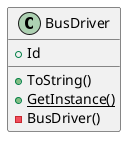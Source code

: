@startuml
'https://plantuml.com/sequence-diagram


class BusDriver 
{
 +Id
 +ToString()
 +{Static} GetInstance()
 -BusDriver()
}







@enduml